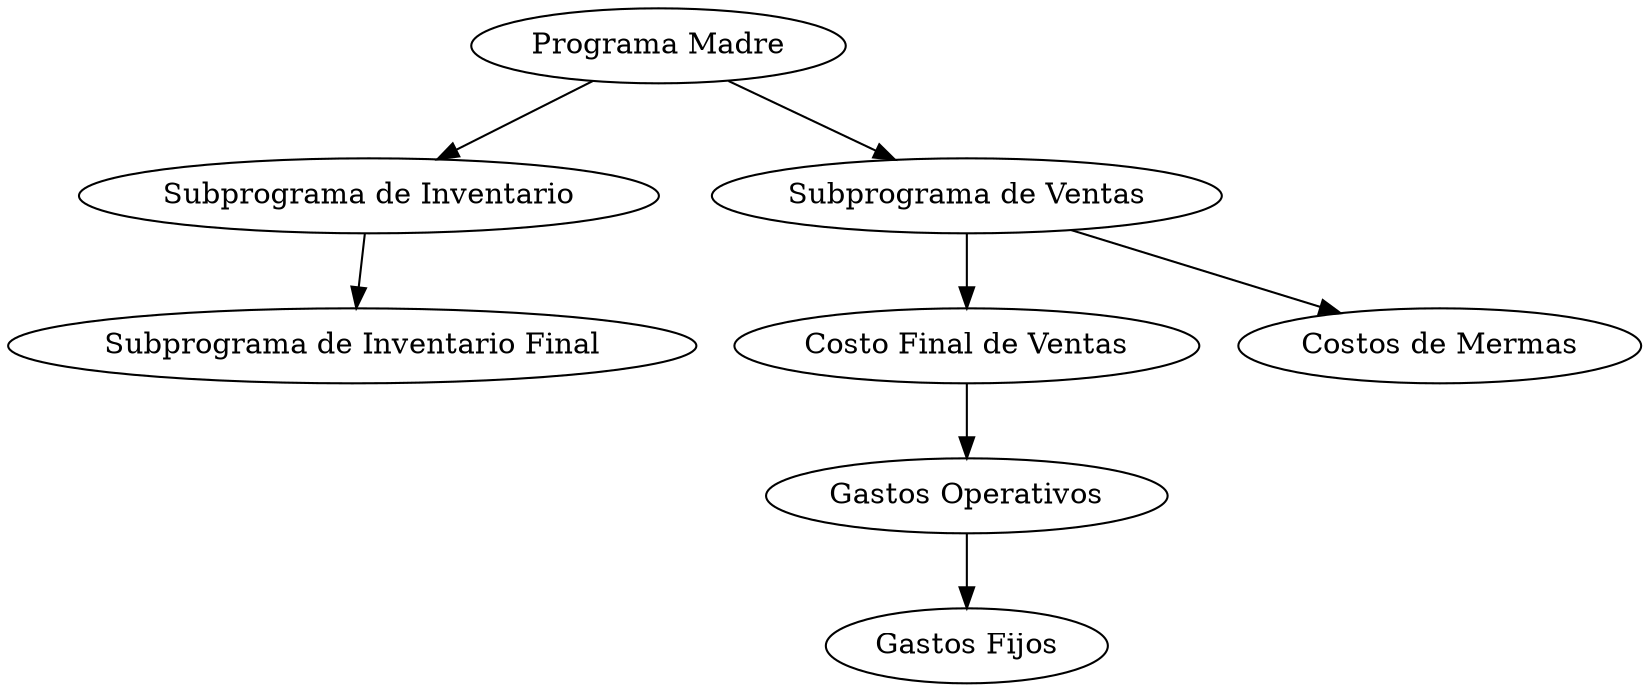 digraph G {
"Programa Madre" -> "Subprograma de Inventario"
"Programa Madre" -> "Subprograma de Ventas"
"Subprograma de Inventario" -> "Subprograma de Inventario Final"
"Subprograma de Ventas" -> "Costo Final de Ventas"
"Subprograma de Ventas" -> "Costos de Mermas"
"Costo Final de Ventas" -> "Gastos Operativos"
"Gastos Operativos" -> "Gastos Fijos"
}
